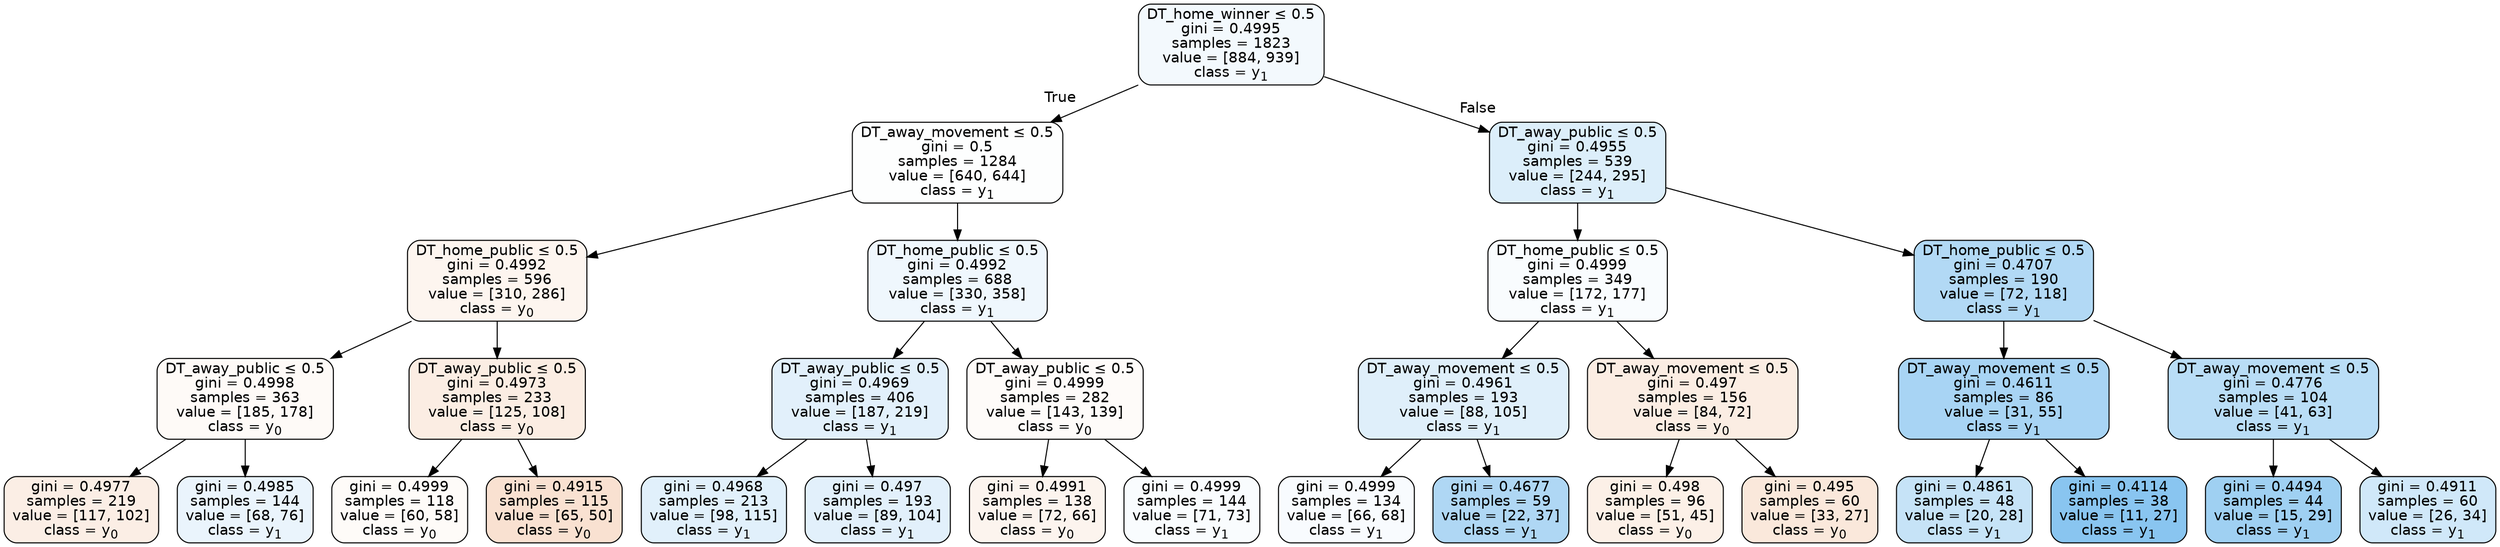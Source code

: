 digraph Tree {
node [shape=box, style="filled, rounded", color="black", fontname=helvetica] ;
edge [fontname=helvetica] ;
0 [label=<DT_home_winner &le; 0.5<br/>gini = 0.4995<br/>samples = 1823<br/>value = [884, 939]<br/>class = y<SUB>1</SUB>>, fillcolor="#399de50f"] ;
1 [label=<DT_away_movement &le; 0.5<br/>gini = 0.5<br/>samples = 1284<br/>value = [640, 644]<br/>class = y<SUB>1</SUB>>, fillcolor="#399de502"] ;
0 -> 1 [labeldistance=2.5, labelangle=45, headlabel="True"] ;
2 [label=<DT_home_public &le; 0.5<br/>gini = 0.4992<br/>samples = 596<br/>value = [310, 286]<br/>class = y<SUB>0</SUB>>, fillcolor="#e5813914"] ;
1 -> 2 ;
3 [label=<DT_away_public &le; 0.5<br/>gini = 0.4998<br/>samples = 363<br/>value = [185, 178]<br/>class = y<SUB>0</SUB>>, fillcolor="#e581390a"] ;
2 -> 3 ;
4 [label=<gini = 0.4977<br/>samples = 219<br/>value = [117, 102]<br/>class = y<SUB>0</SUB>>, fillcolor="#e5813921"] ;
3 -> 4 ;
5 [label=<gini = 0.4985<br/>samples = 144<br/>value = [68, 76]<br/>class = y<SUB>1</SUB>>, fillcolor="#399de51b"] ;
3 -> 5 ;
6 [label=<DT_away_public &le; 0.5<br/>gini = 0.4973<br/>samples = 233<br/>value = [125, 108]<br/>class = y<SUB>0</SUB>>, fillcolor="#e5813923"] ;
2 -> 6 ;
7 [label=<gini = 0.4999<br/>samples = 118<br/>value = [60, 58]<br/>class = y<SUB>0</SUB>>, fillcolor="#e5813908"] ;
6 -> 7 ;
8 [label=<gini = 0.4915<br/>samples = 115<br/>value = [65, 50]<br/>class = y<SUB>0</SUB>>, fillcolor="#e581393b"] ;
6 -> 8 ;
9 [label=<DT_home_public &le; 0.5<br/>gini = 0.4992<br/>samples = 688<br/>value = [330, 358]<br/>class = y<SUB>1</SUB>>, fillcolor="#399de514"] ;
1 -> 9 ;
10 [label=<DT_away_public &le; 0.5<br/>gini = 0.4969<br/>samples = 406<br/>value = [187, 219]<br/>class = y<SUB>1</SUB>>, fillcolor="#399de525"] ;
9 -> 10 ;
11 [label=<gini = 0.4968<br/>samples = 213<br/>value = [98, 115]<br/>class = y<SUB>1</SUB>>, fillcolor="#399de526"] ;
10 -> 11 ;
12 [label=<gini = 0.497<br/>samples = 193<br/>value = [89, 104]<br/>class = y<SUB>1</SUB>>, fillcolor="#399de525"] ;
10 -> 12 ;
13 [label=<DT_away_public &le; 0.5<br/>gini = 0.4999<br/>samples = 282<br/>value = [143, 139]<br/>class = y<SUB>0</SUB>>, fillcolor="#e5813907"] ;
9 -> 13 ;
14 [label=<gini = 0.4991<br/>samples = 138<br/>value = [72, 66]<br/>class = y<SUB>0</SUB>>, fillcolor="#e5813915"] ;
13 -> 14 ;
15 [label=<gini = 0.4999<br/>samples = 144<br/>value = [71, 73]<br/>class = y<SUB>1</SUB>>, fillcolor="#399de507"] ;
13 -> 15 ;
16 [label=<DT_away_public &le; 0.5<br/>gini = 0.4955<br/>samples = 539<br/>value = [244, 295]<br/>class = y<SUB>1</SUB>>, fillcolor="#399de52c"] ;
0 -> 16 [labeldistance=2.5, labelangle=-45, headlabel="False"] ;
17 [label=<DT_home_public &le; 0.5<br/>gini = 0.4999<br/>samples = 349<br/>value = [172, 177]<br/>class = y<SUB>1</SUB>>, fillcolor="#399de507"] ;
16 -> 17 ;
18 [label=<DT_away_movement &le; 0.5<br/>gini = 0.4961<br/>samples = 193<br/>value = [88, 105]<br/>class = y<SUB>1</SUB>>, fillcolor="#399de529"] ;
17 -> 18 ;
19 [label=<gini = 0.4999<br/>samples = 134<br/>value = [66, 68]<br/>class = y<SUB>1</SUB>>, fillcolor="#399de508"] ;
18 -> 19 ;
20 [label=<gini = 0.4677<br/>samples = 59<br/>value = [22, 37]<br/>class = y<SUB>1</SUB>>, fillcolor="#399de567"] ;
18 -> 20 ;
21 [label=<DT_away_movement &le; 0.5<br/>gini = 0.497<br/>samples = 156<br/>value = [84, 72]<br/>class = y<SUB>0</SUB>>, fillcolor="#e5813924"] ;
17 -> 21 ;
22 [label=<gini = 0.498<br/>samples = 96<br/>value = [51, 45]<br/>class = y<SUB>0</SUB>>, fillcolor="#e581391e"] ;
21 -> 22 ;
23 [label=<gini = 0.495<br/>samples = 60<br/>value = [33, 27]<br/>class = y<SUB>0</SUB>>, fillcolor="#e581392e"] ;
21 -> 23 ;
24 [label=<DT_home_public &le; 0.5<br/>gini = 0.4707<br/>samples = 190<br/>value = [72, 118]<br/>class = y<SUB>1</SUB>>, fillcolor="#399de563"] ;
16 -> 24 ;
25 [label=<DT_away_movement &le; 0.5<br/>gini = 0.4611<br/>samples = 86<br/>value = [31, 55]<br/>class = y<SUB>1</SUB>>, fillcolor="#399de56f"] ;
24 -> 25 ;
26 [label=<gini = 0.4861<br/>samples = 48<br/>value = [20, 28]<br/>class = y<SUB>1</SUB>>, fillcolor="#399de549"] ;
25 -> 26 ;
27 [label=<gini = 0.4114<br/>samples = 38<br/>value = [11, 27]<br/>class = y<SUB>1</SUB>>, fillcolor="#399de597"] ;
25 -> 27 ;
28 [label=<DT_away_movement &le; 0.5<br/>gini = 0.4776<br/>samples = 104<br/>value = [41, 63]<br/>class = y<SUB>1</SUB>>, fillcolor="#399de559"] ;
24 -> 28 ;
29 [label=<gini = 0.4494<br/>samples = 44<br/>value = [15, 29]<br/>class = y<SUB>1</SUB>>, fillcolor="#399de57b"] ;
28 -> 29 ;
30 [label=<gini = 0.4911<br/>samples = 60<br/>value = [26, 34]<br/>class = y<SUB>1</SUB>>, fillcolor="#399de53c"] ;
28 -> 30 ;
}